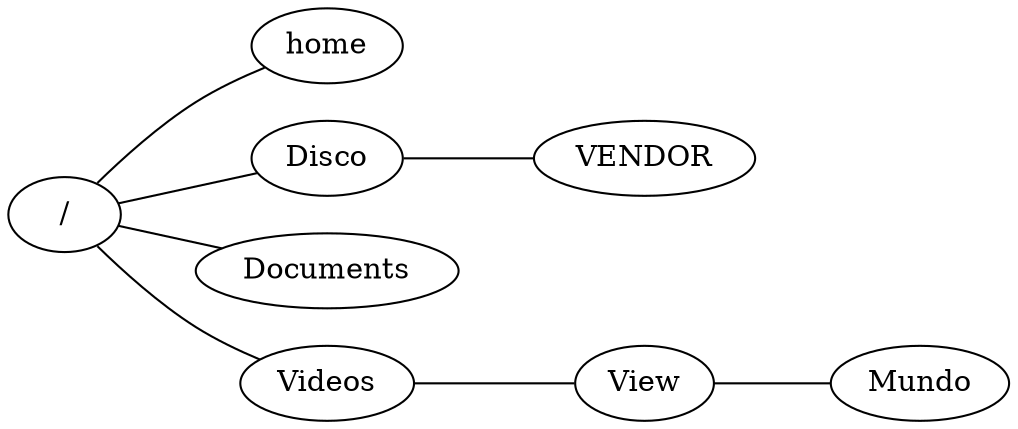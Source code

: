graph {
    rankdir=LR;
"/" -- { "home"  "Disco"  "Documents"  "Videos" };
"Disco" -- { "VENDOR" };
"Documents" -- {};
"Videos" -- { "View" };
"VENDOR" -- {};
"View" -- { "Mundo" };
"Mundo" -- {};

}